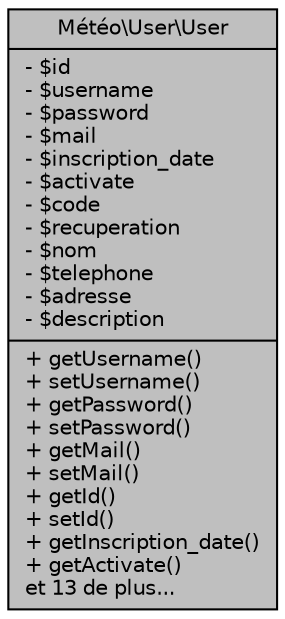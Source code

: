 digraph "Météo\User\User"
{
 // LATEX_PDF_SIZE
  edge [fontname="Helvetica",fontsize="10",labelfontname="Helvetica",labelfontsize="10"];
  node [fontname="Helvetica",fontsize="10",shape=record];
  Node1 [label="{Météo\\User\\User\n|- $id\l- $username\l- $password\l- $mail\l- $inscription_date\l- $activate\l- $code\l- $recuperation\l- $nom\l- $telephone\l- $adresse\l- $description\l|+ getUsername()\l+ setUsername()\l+ getPassword()\l+ setPassword()\l+ getMail()\l+ setMail()\l+ getId()\l+ setId()\l+ getInscription_date()\l+ getActivate()\let 13 de plus...\l}",height=0.2,width=0.4,color="black", fillcolor="grey75", style="filled", fontcolor="black",tooltip=" "];
}
